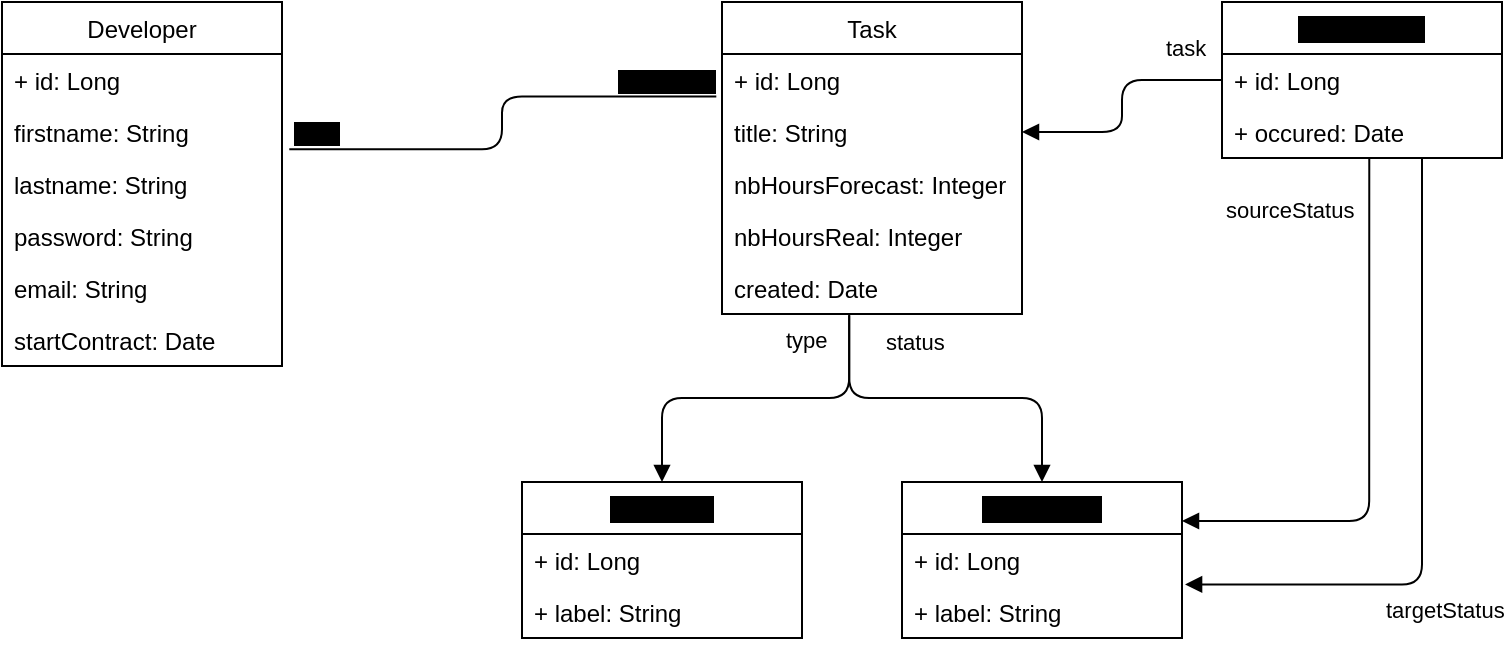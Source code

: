 <mxfile version="13.1.3">
    <diagram id="6hGFLwfOUW9BJ-s0fimq" name="Page-1">
        <mxGraphModel dx="678" dy="579" grid="1" gridSize="10" guides="1" tooltips="1" connect="1" arrows="1" fold="1" page="1" pageScale="1" pageWidth="827" pageHeight="1169" math="0" shadow="0">
            <root>
                <mxCell id="0"/>
                <mxCell id="1" parent="0"/>
                <mxCell id="2" value="Developer" style="swimlane;fontStyle=0;childLayout=stackLayout;horizontal=1;startSize=26;fillColor=none;horizontalStack=0;resizeParent=1;resizeParentMax=0;resizeLast=0;collapsible=1;marginBottom=0;" vertex="1" parent="1">
                    <mxGeometry x="60" y="40" width="140" height="182" as="geometry">
                        <mxRectangle x="60" y="40" width="90" height="26" as="alternateBounds"/>
                    </mxGeometry>
                </mxCell>
                <mxCell id="3" value="+ id: Long" style="text;strokeColor=none;fillColor=none;align=left;verticalAlign=top;spacingLeft=4;spacingRight=4;overflow=hidden;rotatable=0;points=[[0,0.5],[1,0.5]];portConstraint=eastwest;" vertex="1" parent="2">
                    <mxGeometry y="26" width="140" height="26" as="geometry"/>
                </mxCell>
                <mxCell id="4" value="firstname: String" style="text;strokeColor=none;fillColor=none;align=left;verticalAlign=top;spacingLeft=4;spacingRight=4;overflow=hidden;rotatable=0;points=[[0,0.5],[1,0.5]];portConstraint=eastwest;" vertex="1" parent="2">
                    <mxGeometry y="52" width="140" height="26" as="geometry"/>
                </mxCell>
                <mxCell id="5" value="lastname: String" style="text;strokeColor=none;fillColor=none;align=left;verticalAlign=top;spacingLeft=4;spacingRight=4;overflow=hidden;rotatable=0;points=[[0,0.5],[1,0.5]];portConstraint=eastwest;" vertex="1" parent="2">
                    <mxGeometry y="78" width="140" height="26" as="geometry"/>
                </mxCell>
                <mxCell id="7" value="password: String" style="text;strokeColor=none;fillColor=none;align=left;verticalAlign=top;spacingLeft=4;spacingRight=4;overflow=hidden;rotatable=0;points=[[0,0.5],[1,0.5]];portConstraint=eastwest;" vertex="1" parent="2">
                    <mxGeometry y="104" width="140" height="26" as="geometry"/>
                </mxCell>
                <mxCell id="8" value="email: String" style="text;strokeColor=none;fillColor=none;align=left;verticalAlign=top;spacingLeft=4;spacingRight=4;overflow=hidden;rotatable=0;points=[[0,0.5],[1,0.5]];portConstraint=eastwest;" vertex="1" parent="2">
                    <mxGeometry y="130" width="140" height="26" as="geometry"/>
                </mxCell>
                <mxCell id="9" value="startContract: Date" style="text;strokeColor=none;fillColor=none;align=left;verticalAlign=top;spacingLeft=4;spacingRight=4;overflow=hidden;rotatable=0;points=[[0,0.5],[1,0.5]];portConstraint=eastwest;" vertex="1" parent="2">
                    <mxGeometry y="156" width="140" height="26" as="geometry"/>
                </mxCell>
                <mxCell id="17" value="" style="endArrow=none;html=1;edgeStyle=orthogonalEdgeStyle;exitX=1.026;exitY=0.831;exitDx=0;exitDy=0;exitPerimeter=0;entryX=-0.019;entryY=-0.185;entryDx=0;entryDy=0;entryPerimeter=0;" edge="1" parent="1" source="4" target="12">
                    <mxGeometry relative="1" as="geometry">
                        <mxPoint x="270" y="300" as="sourcePoint"/>
                        <mxPoint x="430" y="300" as="targetPoint"/>
                    </mxGeometry>
                </mxCell>
                <mxCell id="18" value="tasks" style="resizable=0;html=1;align=left;verticalAlign=bottom;labelBackgroundColor=#000000;fontSize=10;" connectable="0" vertex="1" parent="17">
                    <mxGeometry x="-1" relative="1" as="geometry"/>
                </mxCell>
                <mxCell id="19" value="developers" style="resizable=0;html=1;align=right;verticalAlign=bottom;labelBackgroundColor=#000000;fontSize=10;" connectable="0" vertex="1" parent="17">
                    <mxGeometry x="1" relative="1" as="geometry"/>
                </mxCell>
                <mxCell id="10" value="Task" style="swimlane;fontStyle=0;childLayout=stackLayout;horizontal=1;startSize=26;fillColor=none;horizontalStack=0;resizeParent=1;resizeParentMax=0;resizeLast=0;collapsible=1;marginBottom=0;" vertex="1" parent="1">
                    <mxGeometry x="420" y="40" width="150" height="156" as="geometry">
                        <mxRectangle x="60" y="40" width="90" height="26" as="alternateBounds"/>
                    </mxGeometry>
                </mxCell>
                <mxCell id="11" value="+ id: Long" style="text;strokeColor=none;fillColor=none;align=left;verticalAlign=top;spacingLeft=4;spacingRight=4;overflow=hidden;rotatable=0;points=[[0,0.5],[1,0.5]];portConstraint=eastwest;" vertex="1" parent="10">
                    <mxGeometry y="26" width="150" height="26" as="geometry"/>
                </mxCell>
                <mxCell id="12" value="title: String" style="text;strokeColor=none;fillColor=none;align=left;verticalAlign=top;spacingLeft=4;spacingRight=4;overflow=hidden;rotatable=0;points=[[0,0.5],[1,0.5]];portConstraint=eastwest;" vertex="1" parent="10">
                    <mxGeometry y="52" width="150" height="26" as="geometry"/>
                </mxCell>
                <mxCell id="13" value="nbHoursForecast: Integer" style="text;strokeColor=none;fillColor=none;align=left;verticalAlign=top;spacingLeft=4;spacingRight=4;overflow=hidden;rotatable=0;points=[[0,0.5],[1,0.5]];portConstraint=eastwest;" vertex="1" parent="10">
                    <mxGeometry y="78" width="150" height="26" as="geometry"/>
                </mxCell>
                <mxCell id="14" value="nbHoursReal: Integer" style="text;strokeColor=none;fillColor=none;align=left;verticalAlign=top;spacingLeft=4;spacingRight=4;overflow=hidden;rotatable=0;points=[[0,0.5],[1,0.5]];portConstraint=eastwest;" vertex="1" parent="10">
                    <mxGeometry y="104" width="150" height="26" as="geometry"/>
                </mxCell>
                <mxCell id="16" value="created: Date" style="text;strokeColor=none;fillColor=none;align=left;verticalAlign=top;spacingLeft=4;spacingRight=4;overflow=hidden;rotatable=0;points=[[0,0.5],[1,0.5]];portConstraint=eastwest;" vertex="1" parent="10">
                    <mxGeometry y="130" width="150" height="26" as="geometry"/>
                </mxCell>
                <mxCell id="24" value="TaskStatus" style="swimlane;fontStyle=0;childLayout=stackLayout;horizontal=1;startSize=26;fillColor=none;horizontalStack=0;resizeParent=1;resizeParentMax=0;resizeLast=0;collapsible=1;marginBottom=0;labelBackgroundColor=#000000;" vertex="1" parent="1">
                    <mxGeometry x="510" y="280" width="140" height="78" as="geometry"/>
                </mxCell>
                <mxCell id="25" value="+ id: Long" style="text;strokeColor=none;fillColor=none;align=left;verticalAlign=top;spacingLeft=4;spacingRight=4;overflow=hidden;rotatable=0;points=[[0,0.5],[1,0.5]];portConstraint=eastwest;" vertex="1" parent="24">
                    <mxGeometry y="26" width="140" height="26" as="geometry"/>
                </mxCell>
                <mxCell id="26" value="+ label: String" style="text;strokeColor=none;fillColor=none;align=left;verticalAlign=top;spacingLeft=4;spacingRight=4;overflow=hidden;rotatable=0;points=[[0,0.5],[1,0.5]];portConstraint=eastwest;" vertex="1" parent="24">
                    <mxGeometry y="52" width="140" height="26" as="geometry"/>
                </mxCell>
                <mxCell id="20" value="TaskType" style="swimlane;fontStyle=0;childLayout=stackLayout;horizontal=1;startSize=26;fillColor=none;horizontalStack=0;resizeParent=1;resizeParentMax=0;resizeLast=0;collapsible=1;marginBottom=0;labelBackgroundColor=#000000;" vertex="1" parent="1">
                    <mxGeometry x="320" y="280" width="140" height="78" as="geometry"/>
                </mxCell>
                <mxCell id="21" value="+ id: Long" style="text;strokeColor=none;fillColor=none;align=left;verticalAlign=top;spacingLeft=4;spacingRight=4;overflow=hidden;rotatable=0;points=[[0,0.5],[1,0.5]];portConstraint=eastwest;" vertex="1" parent="20">
                    <mxGeometry y="26" width="140" height="26" as="geometry"/>
                </mxCell>
                <mxCell id="22" value="+ label: String" style="text;strokeColor=none;fillColor=none;align=left;verticalAlign=top;spacingLeft=4;spacingRight=4;overflow=hidden;rotatable=0;points=[[0,0.5],[1,0.5]];portConstraint=eastwest;" vertex="1" parent="20">
                    <mxGeometry y="52" width="140" height="26" as="geometry"/>
                </mxCell>
                <mxCell id="27" value="type" style="endArrow=block;endFill=1;html=1;edgeStyle=orthogonalEdgeStyle;align=left;verticalAlign=top;exitX=0.424;exitY=1;exitDx=0;exitDy=0;exitPerimeter=0;" edge="1" parent="1" source="16" target="20">
                    <mxGeometry x="-0.149" y="-42" relative="1" as="geometry">
                        <mxPoint x="270" y="300" as="sourcePoint"/>
                        <mxPoint x="430" y="300" as="targetPoint"/>
                        <mxPoint as="offset"/>
                    </mxGeometry>
                </mxCell>
                <mxCell id="29" value="status" style="endArrow=block;endFill=1;html=1;edgeStyle=orthogonalEdgeStyle;align=left;verticalAlign=top;exitX=0.424;exitY=1.031;exitDx=0;exitDy=0;exitPerimeter=0;entryX=0.5;entryY=0;entryDx=0;entryDy=0;" edge="1" parent="1" source="16" target="24">
                    <mxGeometry x="-0.359" y="41" relative="1" as="geometry">
                        <mxPoint x="493.6" y="206" as="sourcePoint"/>
                        <mxPoint x="400" y="290" as="targetPoint"/>
                        <mxPoint as="offset"/>
                    </mxGeometry>
                </mxCell>
                <mxCell id="31" value="ChangeLog" style="swimlane;fontStyle=0;childLayout=stackLayout;horizontal=1;startSize=26;fillColor=none;horizontalStack=0;resizeParent=1;resizeParentMax=0;resizeLast=0;collapsible=1;marginBottom=0;labelBackgroundColor=#000000;" vertex="1" parent="1">
                    <mxGeometry x="670" y="40" width="140" height="78" as="geometry"/>
                </mxCell>
                <mxCell id="32" value="+ id: Long" style="text;strokeColor=none;fillColor=none;align=left;verticalAlign=top;spacingLeft=4;spacingRight=4;overflow=hidden;rotatable=0;points=[[0,0.5],[1,0.5]];portConstraint=eastwest;" vertex="1" parent="31">
                    <mxGeometry y="26" width="140" height="26" as="geometry"/>
                </mxCell>
                <mxCell id="33" value="+ occured: Date" style="text;strokeColor=none;fillColor=none;align=left;verticalAlign=top;spacingLeft=4;spacingRight=4;overflow=hidden;rotatable=0;points=[[0,0.5],[1,0.5]];portConstraint=eastwest;" vertex="1" parent="31">
                    <mxGeometry y="52" width="140" height="26" as="geometry"/>
                </mxCell>
                <mxCell id="35" value="task" style="endArrow=block;endFill=1;html=1;edgeStyle=orthogonalEdgeStyle;align=left;verticalAlign=top;exitX=0;exitY=0.5;exitDx=0;exitDy=0;entryX=1;entryY=0.5;entryDx=0;entryDy=0;" edge="1" parent="1" source="32" target="12">
                    <mxGeometry x="-0.524" y="-29" relative="1" as="geometry">
                        <mxPoint x="530" y="300" as="sourcePoint"/>
                        <mxPoint x="690" y="300" as="targetPoint"/>
                        <mxPoint as="offset"/>
                    </mxGeometry>
                </mxCell>
                <mxCell id="37" value="sourceStatus" style="endArrow=block;endFill=1;html=1;edgeStyle=orthogonalEdgeStyle;align=left;verticalAlign=top;exitX=0.526;exitY=1.015;exitDx=0;exitDy=0;exitPerimeter=0;entryX=1;entryY=0.25;entryDx=0;entryDy=0;" edge="1" parent="1" source="33" target="24">
                    <mxGeometry x="0.854" y="-169" relative="1" as="geometry">
                        <mxPoint x="530" y="300" as="sourcePoint"/>
                        <mxPoint x="690" y="300" as="targetPoint"/>
                        <mxPoint as="offset"/>
                    </mxGeometry>
                </mxCell>
                <mxCell id="39" value="targetStatus" style="endArrow=block;endFill=1;html=1;edgeStyle=orthogonalEdgeStyle;align=left;verticalAlign=top;entryX=1.011;entryY=-0.031;entryDx=0;entryDy=0;entryPerimeter=0;" edge="1" parent="1" source="33" target="26">
                    <mxGeometry x="0.286" y="-20" relative="1" as="geometry">
                        <mxPoint x="753.64" y="128.39" as="sourcePoint"/>
                        <mxPoint x="770" y="540" as="targetPoint"/>
                        <mxPoint x="-20" y="20" as="offset"/>
                        <Array as="points">
                            <mxPoint x="770" y="331"/>
                        </Array>
                    </mxGeometry>
                </mxCell>
            </root>
        </mxGraphModel>
    </diagram>
</mxfile>
